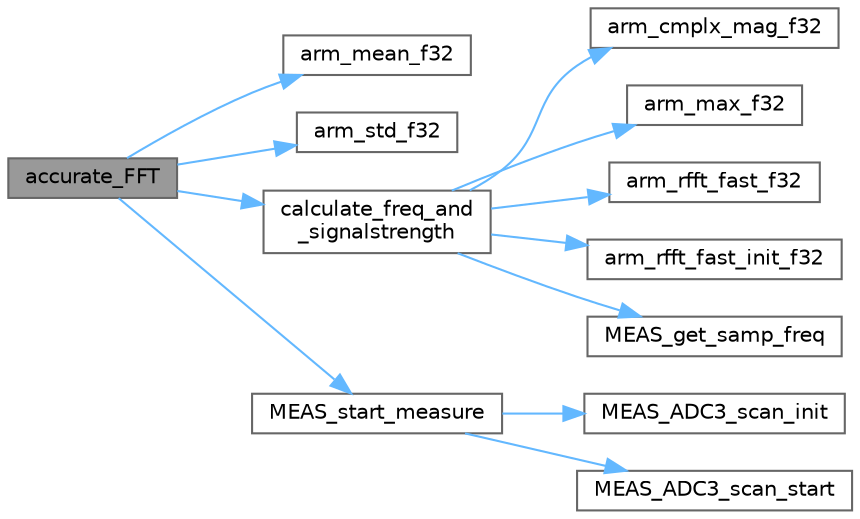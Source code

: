 digraph "accurate_FFT"
{
 // LATEX_PDF_SIZE
  bgcolor="transparent";
  edge [fontname=Helvetica,fontsize=10,labelfontname=Helvetica,labelfontsize=10];
  node [fontname=Helvetica,fontsize=10,shape=box,height=0.2,width=0.4];
  rankdir="LR";
  Node1 [id="Node000001",label="accurate_FFT",height=0.2,width=0.4,color="gray40", fillcolor="grey60", style="filled", fontcolor="black",tooltip="Performs accurate FFT calculation for signal strength and main frequency of each channel."];
  Node1 -> Node2 [id="edge1_Node000001_Node000002",color="steelblue1",style="solid",tooltip=" "];
  Node2 [id="Node000002",label="arm_mean_f32",height=0.2,width=0.4,color="grey40", fillcolor="white", style="filled",URL="$arm__math_8h.html#a74ce08c49ab61e57bd50c3a0ca1fdb2b",tooltip="Mean value of a floating-point vector."];
  Node1 -> Node3 [id="edge2_Node000001_Node000003",color="steelblue1",style="solid",tooltip=" "];
  Node3 [id="Node000003",label="arm_std_f32",height=0.2,width=0.4,color="grey40", fillcolor="white", style="filled",URL="$arm__math_8h.html#a4969b5b5f3d001377bc401a3ee99dfc2",tooltip="Standard deviation of the elements of a floating-point vector."];
  Node1 -> Node4 [id="edge3_Node000001_Node000004",color="steelblue1",style="solid",tooltip=" "];
  Node4 [id="Node000004",label="calculate_freq_and\l_signalstrength",height=0.2,width=0.4,color="grey40", fillcolor="white", style="filled",URL="$calculation_8c.html#a9b4c4cf533fe366c1c5637d2853c823a",tooltip="Calculates the frequency and signal strength using Fast Fourier Transform (FFT)."];
  Node4 -> Node5 [id="edge4_Node000004_Node000005",color="steelblue1",style="solid",tooltip=" "];
  Node5 [id="Node000005",label="arm_cmplx_mag_f32",height=0.2,width=0.4,color="grey40", fillcolor="white", style="filled",URL="$arm__math_8h.html#ae45024c497392cde2ae358a76d435213",tooltip="Floating-point complex magnitude."];
  Node4 -> Node6 [id="edge5_Node000004_Node000006",color="steelblue1",style="solid",tooltip=" "];
  Node6 [id="Node000006",label="arm_max_f32",height=0.2,width=0.4,color="grey40", fillcolor="white", style="filled",URL="$arm__math_8h.html#a5b89d1b04575aeec494f678695fb87d8",tooltip="Maximum value of a floating-point vector."];
  Node4 -> Node7 [id="edge6_Node000004_Node000007",color="steelblue1",style="solid",tooltip=" "];
  Node7 [id="Node000007",label="arm_rfft_fast_f32",height=0.2,width=0.4,color="grey40", fillcolor="white", style="filled",URL="$arm__math_8h.html#a180d8b764d59cbb85d37a2d5f7cd9799",tooltip=" "];
  Node4 -> Node8 [id="edge7_Node000004_Node000008",color="steelblue1",style="solid",tooltip=" "];
  Node8 [id="Node000008",label="arm_rfft_fast_init_f32",height=0.2,width=0.4,color="grey40", fillcolor="white", style="filled",URL="$arm__math_8h.html#ac5fceb172551e7c11eb4d0e17ef15aa3",tooltip=" "];
  Node4 -> Node9 [id="edge8_Node000004_Node000009",color="steelblue1",style="solid",tooltip=" "];
  Node9 [id="Node000009",label="MEAS_get_samp_freq",height=0.2,width=0.4,color="grey40", fillcolor="white", style="filled",URL="$measuring_8c.html#a2756121f7d9be8c582e834ec0382b01b",tooltip="Get the sampling frequency."];
  Node1 -> Node10 [id="edge9_Node000001_Node000010",color="steelblue1",style="solid",tooltip=" "];
  Node10 [id="Node000010",label="MEAS_start_measure",height=0.2,width=0.4,color="grey40", fillcolor="white", style="filled",URL="$measuring_8c.html#a0495ebe6ce630b42c2f9479392506985",tooltip="Start the measurement."];
  Node10 -> Node11 [id="edge10_Node000010_Node000011",color="steelblue1",style="solid",tooltip=" "];
  Node11 [id="Node000011",label="MEAS_ADC3_scan_init",height=0.2,width=0.4,color="grey40", fillcolor="white", style="filled",URL="$measuring_8c.html#a550d69c255df67bab7703cc36a7ee308",tooltip="Initialize ADC, timer and DMA for sequential acquisition = scan mode."];
  Node10 -> Node12 [id="edge11_Node000010_Node000012",color="steelblue1",style="solid",tooltip=" "];
  Node12 [id="Node000012",label="MEAS_ADC3_scan_start",height=0.2,width=0.4,color="grey40", fillcolor="white", style="filled",URL="$measuring_8c.html#a09580c3436438e5feb38330bdbf7062b",tooltip="Start DMA, ADC and timer."];
}

